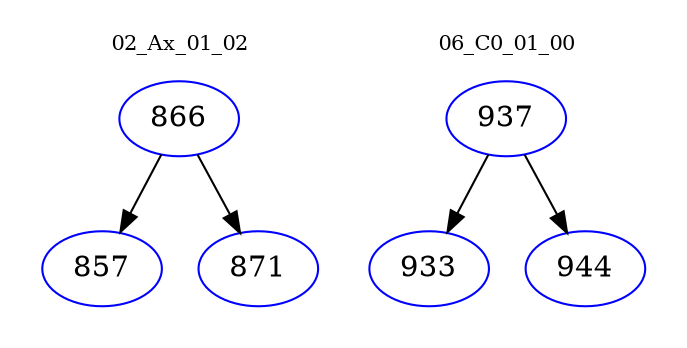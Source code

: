 digraph{
subgraph cluster_0 {
color = white
label = "02_Ax_01_02";
fontsize=10;
T0_866 [label="866", color="blue"]
T0_866 -> T0_857 [color="black"]
T0_857 [label="857", color="blue"]
T0_866 -> T0_871 [color="black"]
T0_871 [label="871", color="blue"]
}
subgraph cluster_1 {
color = white
label = "06_C0_01_00";
fontsize=10;
T1_937 [label="937", color="blue"]
T1_937 -> T1_933 [color="black"]
T1_933 [label="933", color="blue"]
T1_937 -> T1_944 [color="black"]
T1_944 [label="944", color="blue"]
}
}
